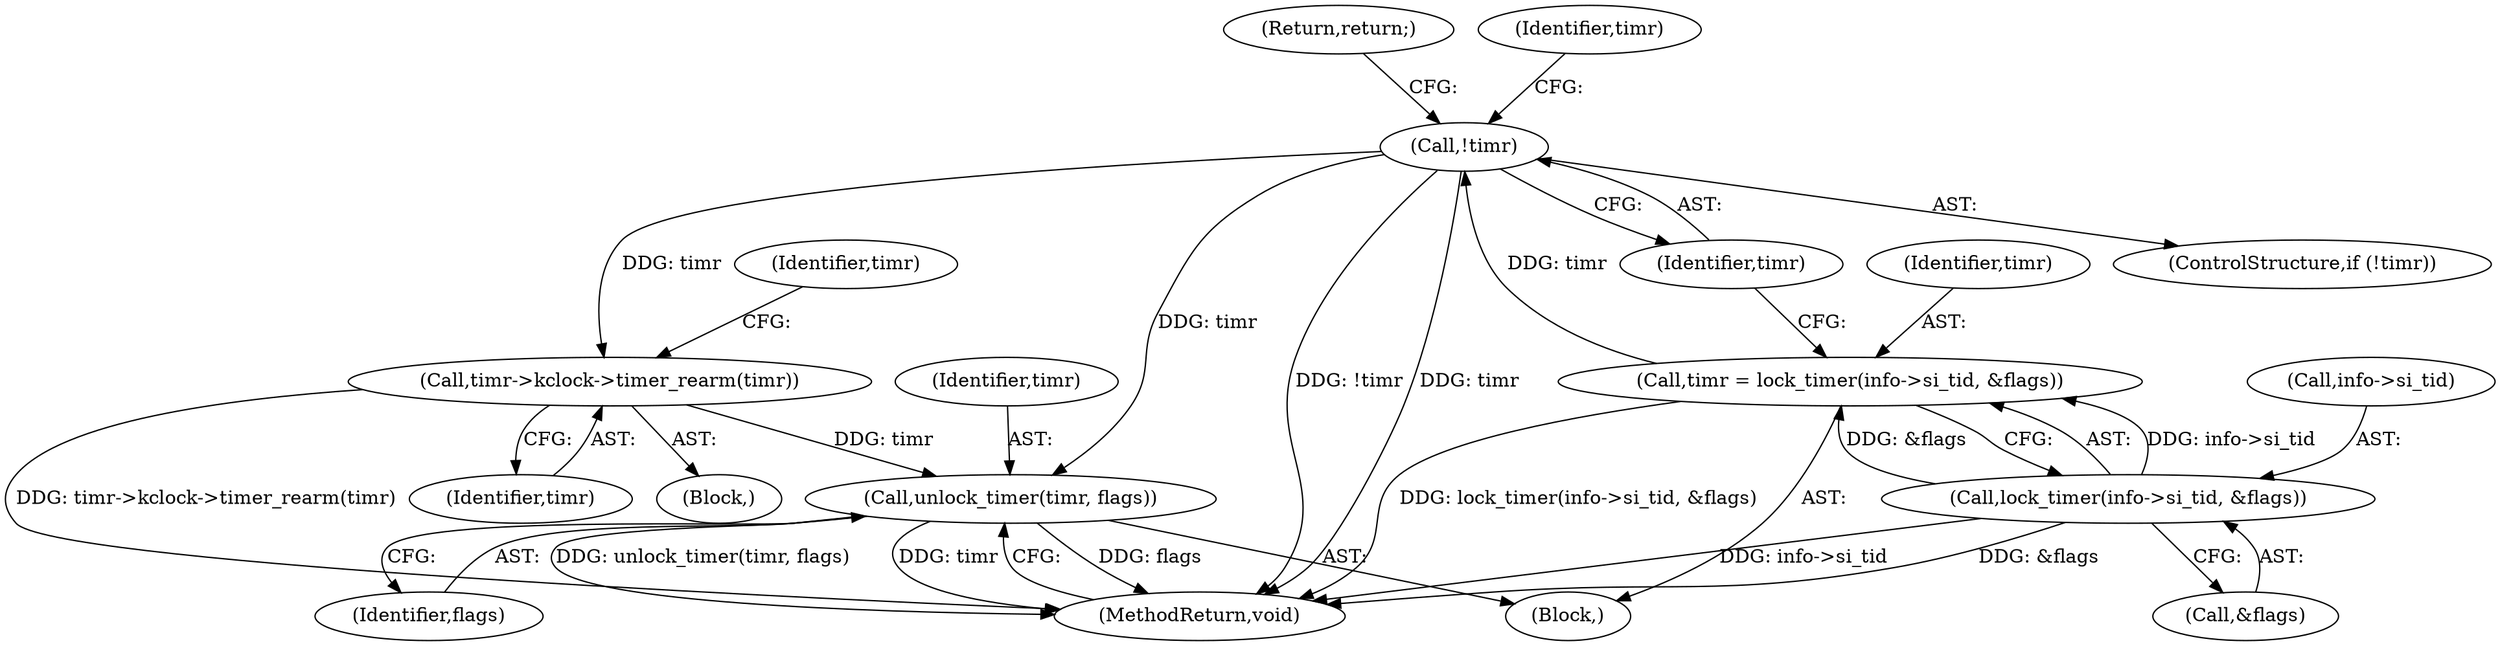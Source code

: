 digraph "0_linux_78c9c4dfbf8c04883941445a195276bb4bb92c76_5@pointer" {
"1000126" [label="(Call,timr->kclock->timer_rearm(timr))"];
"1000114" [label="(Call,!timr)"];
"1000105" [label="(Call,timr = lock_timer(info->si_tid, &flags))"];
"1000107" [label="(Call,lock_timer(info->si_tid, &flags))"];
"1000157" [label="(Call,unlock_timer(timr, flags))"];
"1000107" [label="(Call,lock_timer(info->si_tid, &flags))"];
"1000108" [label="(Call,info->si_tid)"];
"1000116" [label="(Return,return;)"];
"1000120" [label="(Identifier,timr)"];
"1000130" [label="(Identifier,timr)"];
"1000115" [label="(Identifier,timr)"];
"1000127" [label="(Identifier,timr)"];
"1000111" [label="(Call,&flags)"];
"1000159" [label="(Identifier,flags)"];
"1000160" [label="(MethodReturn,void)"];
"1000125" [label="(Block,)"];
"1000102" [label="(Block,)"];
"1000113" [label="(ControlStructure,if (!timr))"];
"1000126" [label="(Call,timr->kclock->timer_rearm(timr))"];
"1000106" [label="(Identifier,timr)"];
"1000157" [label="(Call,unlock_timer(timr, flags))"];
"1000158" [label="(Identifier,timr)"];
"1000105" [label="(Call,timr = lock_timer(info->si_tid, &flags))"];
"1000114" [label="(Call,!timr)"];
"1000126" -> "1000125"  [label="AST: "];
"1000126" -> "1000127"  [label="CFG: "];
"1000127" -> "1000126"  [label="AST: "];
"1000130" -> "1000126"  [label="CFG: "];
"1000126" -> "1000160"  [label="DDG: timr->kclock->timer_rearm(timr)"];
"1000114" -> "1000126"  [label="DDG: timr"];
"1000126" -> "1000157"  [label="DDG: timr"];
"1000114" -> "1000113"  [label="AST: "];
"1000114" -> "1000115"  [label="CFG: "];
"1000115" -> "1000114"  [label="AST: "];
"1000116" -> "1000114"  [label="CFG: "];
"1000120" -> "1000114"  [label="CFG: "];
"1000114" -> "1000160"  [label="DDG: !timr"];
"1000114" -> "1000160"  [label="DDG: timr"];
"1000105" -> "1000114"  [label="DDG: timr"];
"1000114" -> "1000157"  [label="DDG: timr"];
"1000105" -> "1000102"  [label="AST: "];
"1000105" -> "1000107"  [label="CFG: "];
"1000106" -> "1000105"  [label="AST: "];
"1000107" -> "1000105"  [label="AST: "];
"1000115" -> "1000105"  [label="CFG: "];
"1000105" -> "1000160"  [label="DDG: lock_timer(info->si_tid, &flags)"];
"1000107" -> "1000105"  [label="DDG: info->si_tid"];
"1000107" -> "1000105"  [label="DDG: &flags"];
"1000107" -> "1000111"  [label="CFG: "];
"1000108" -> "1000107"  [label="AST: "];
"1000111" -> "1000107"  [label="AST: "];
"1000107" -> "1000160"  [label="DDG: info->si_tid"];
"1000107" -> "1000160"  [label="DDG: &flags"];
"1000157" -> "1000102"  [label="AST: "];
"1000157" -> "1000159"  [label="CFG: "];
"1000158" -> "1000157"  [label="AST: "];
"1000159" -> "1000157"  [label="AST: "];
"1000160" -> "1000157"  [label="CFG: "];
"1000157" -> "1000160"  [label="DDG: flags"];
"1000157" -> "1000160"  [label="DDG: unlock_timer(timr, flags)"];
"1000157" -> "1000160"  [label="DDG: timr"];
}
